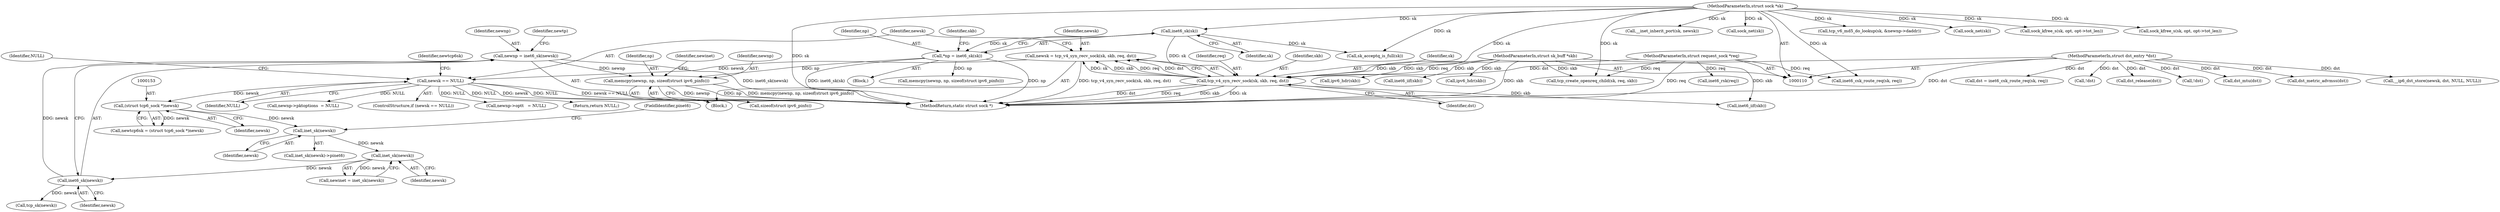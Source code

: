 digraph "0_linux_f6d8bd051c391c1c0458a30b2a7abcd939329259_33@API" {
"1000176" [label="(Call,memcpy(newnp, np, sizeof(struct ipv6_pinfo)))"];
"1000168" [label="(Call,newnp = inet6_sk(newsk))"];
"1000170" [label="(Call,inet6_sk(newsk))"];
"1000166" [label="(Call,inet_sk(newsk))"];
"1000157" [label="(Call,inet_sk(newsk))"];
"1000152" [label="(Call,(struct tcp6_sock *)newsk)"];
"1000145" [label="(Call,newsk == NULL)"];
"1000137" [label="(Call,newsk = tcp_v4_syn_recv_sock(sk, skb, req, dst))"];
"1000139" [label="(Call,tcp_v4_syn_recv_sock(sk, skb, req, dst))"];
"1000121" [label="(Call,inet6_sk(sk))"];
"1000111" [label="(MethodParameterIn,struct sock *sk)"];
"1000112" [label="(MethodParameterIn,struct sk_buff *skb)"];
"1000113" [label="(MethodParameterIn,struct request_sock *req)"];
"1000114" [label="(MethodParameterIn,struct dst_entry *dst)"];
"1000119" [label="(Call,*np = inet6_sk(sk))"];
"1000284" [label="(Call,tcp_create_openreq_child(sk, req, skb))"];
"1000159" [label="(FieldIdentifier,pinet6)"];
"1000137" [label="(Call,newsk = tcp_v4_syn_recv_sock(sk, skb, req, dst))"];
"1000170" [label="(Call,inet6_sk(newsk))"];
"1000177" [label="(Identifier,newnp)"];
"1000562" [label="(Call,__inet_inherit_port(sk, newsk))"];
"1000166" [label="(Call,inet_sk(newsk))"];
"1000158" [label="(Identifier,newsk)"];
"1000113" [label="(MethodParameterIn,struct request_sock *req)"];
"1000238" [label="(Call,inet6_iif(skb))"];
"1000142" [label="(Identifier,req)"];
"1000178" [label="(Identifier,np)"];
"1000174" [label="(Call,tcp_sk(newsk))"];
"1000273" [label="(Call,dst = inet6_csk_route_req(sk, req))"];
"1000112" [label="(MethodParameterIn,struct sk_buff *skb)"];
"1000169" [label="(Identifier,newnp)"];
"1000604" [label="(MethodReturn,static struct sock *)"];
"1000151" [label="(Identifier,newtcp6sk)"];
"1000270" [label="(Call,!dst)"];
"1000147" [label="(Identifier,NULL)"];
"1000224" [label="(Call,newnp->pktoptions  = NULL)"];
"1000119" [label="(Call,*np = inet6_sk(sk))"];
"1000577" [label="(Call,sock_net(sk))"];
"1000275" [label="(Call,inet6_csk_route_req(sk, req))"];
"1000527" [label="(Call,tcp_v6_md5_do_lookup(sk, &newnp->daddr))"];
"1000179" [label="(Call,sizeof(struct ipv6_pinfo))"];
"1000122" [label="(Identifier,sk)"];
"1000266" [label="(Call,sk_acceptq_is_full(sk))"];
"1000164" [label="(Call,newinet = inet_sk(newsk))"];
"1000154" [label="(Identifier,newsk)"];
"1000132" [label="(Identifier,skb)"];
"1000437" [label="(Call,inet6_iif(skb))"];
"1000141" [label="(Identifier,skb)"];
"1000595" [label="(Call,dst_release(dst))"];
"1000152" [label="(Call,(struct tcp6_sock *)newsk)"];
"1000111" [label="(MethodParameterIn,struct sock *sk)"];
"1000157" [label="(Call,inet_sk(newsk))"];
"1000279" [label="(Call,!dst)"];
"1000115" [label="(Block,)"];
"1000139" [label="(Call,tcp_v4_syn_recv_sock(sk, skb, req, dst))"];
"1000120" [label="(Identifier,np)"];
"1000499" [label="(Call,dst_mtu(dst))"];
"1000176" [label="(Call,memcpy(newnp, np, sizeof(struct ipv6_pinfo)))"];
"1000140" [label="(Identifier,sk)"];
"1000149" [label="(Identifier,NULL)"];
"1000145" [label="(Call,newsk == NULL)"];
"1000156" [label="(Call,inet_sk(newsk)->pinet6)"];
"1000136" [label="(Block,)"];
"1000505" [label="(Call,dst_metric_advmss(dst))"];
"1000444" [label="(Call,ipv6_hdr(skb))"];
"1000143" [label="(Identifier,dst)"];
"1000183" [label="(Identifier,newinet)"];
"1000245" [label="(Call,ipv6_hdr(skb))"];
"1000121" [label="(Call,inet6_sk(sk))"];
"1000144" [label="(ControlStructure,if (newsk == NULL))"];
"1000599" [label="(Call,sock_net(sk))"];
"1000114" [label="(MethodParameterIn,struct dst_entry *dst)"];
"1000150" [label="(Call,newtcp6sk = (struct tcp6_sock *)newsk)"];
"1000146" [label="(Identifier,newsk)"];
"1000167" [label="(Identifier,newsk)"];
"1000229" [label="(Call,newnp->opt\t   = NULL)"];
"1000463" [label="(Call,sock_kfree_s(sk, opt, opt->tot_len))"];
"1000298" [label="(Call,__ip6_dst_store(newsk, dst, NULL, NULL))"];
"1000329" [label="(Call,memcpy(newnp, np, sizeof(struct ipv6_pinfo)))"];
"1000168" [label="(Call,newnp = inet6_sk(newsk))"];
"1000148" [label="(Return,return NULL;)"];
"1000173" [label="(Identifier,newtp)"];
"1000589" [label="(Call,sock_kfree_s(sk, opt, opt->tot_len))"];
"1000258" [label="(Call,inet6_rsk(req))"];
"1000138" [label="(Identifier,newsk)"];
"1000171" [label="(Identifier,newsk)"];
"1000176" -> "1000136"  [label="AST: "];
"1000176" -> "1000179"  [label="CFG: "];
"1000177" -> "1000176"  [label="AST: "];
"1000178" -> "1000176"  [label="AST: "];
"1000179" -> "1000176"  [label="AST: "];
"1000183" -> "1000176"  [label="CFG: "];
"1000176" -> "1000604"  [label="DDG: np"];
"1000176" -> "1000604"  [label="DDG: memcpy(newnp, np, sizeof(struct ipv6_pinfo))"];
"1000176" -> "1000604"  [label="DDG: newnp"];
"1000168" -> "1000176"  [label="DDG: newnp"];
"1000119" -> "1000176"  [label="DDG: np"];
"1000168" -> "1000136"  [label="AST: "];
"1000168" -> "1000170"  [label="CFG: "];
"1000169" -> "1000168"  [label="AST: "];
"1000170" -> "1000168"  [label="AST: "];
"1000173" -> "1000168"  [label="CFG: "];
"1000168" -> "1000604"  [label="DDG: inet6_sk(newsk)"];
"1000170" -> "1000168"  [label="DDG: newsk"];
"1000170" -> "1000171"  [label="CFG: "];
"1000171" -> "1000170"  [label="AST: "];
"1000166" -> "1000170"  [label="DDG: newsk"];
"1000170" -> "1000174"  [label="DDG: newsk"];
"1000166" -> "1000164"  [label="AST: "];
"1000166" -> "1000167"  [label="CFG: "];
"1000167" -> "1000166"  [label="AST: "];
"1000164" -> "1000166"  [label="CFG: "];
"1000166" -> "1000164"  [label="DDG: newsk"];
"1000157" -> "1000166"  [label="DDG: newsk"];
"1000157" -> "1000156"  [label="AST: "];
"1000157" -> "1000158"  [label="CFG: "];
"1000158" -> "1000157"  [label="AST: "];
"1000159" -> "1000157"  [label="CFG: "];
"1000152" -> "1000157"  [label="DDG: newsk"];
"1000152" -> "1000150"  [label="AST: "];
"1000152" -> "1000154"  [label="CFG: "];
"1000153" -> "1000152"  [label="AST: "];
"1000154" -> "1000152"  [label="AST: "];
"1000150" -> "1000152"  [label="CFG: "];
"1000152" -> "1000150"  [label="DDG: newsk"];
"1000145" -> "1000152"  [label="DDG: newsk"];
"1000145" -> "1000144"  [label="AST: "];
"1000145" -> "1000147"  [label="CFG: "];
"1000146" -> "1000145"  [label="AST: "];
"1000147" -> "1000145"  [label="AST: "];
"1000149" -> "1000145"  [label="CFG: "];
"1000151" -> "1000145"  [label="CFG: "];
"1000145" -> "1000604"  [label="DDG: newsk == NULL"];
"1000145" -> "1000604"  [label="DDG: newsk"];
"1000145" -> "1000604"  [label="DDG: NULL"];
"1000137" -> "1000145"  [label="DDG: newsk"];
"1000145" -> "1000148"  [label="DDG: NULL"];
"1000145" -> "1000224"  [label="DDG: NULL"];
"1000145" -> "1000229"  [label="DDG: NULL"];
"1000137" -> "1000136"  [label="AST: "];
"1000137" -> "1000139"  [label="CFG: "];
"1000138" -> "1000137"  [label="AST: "];
"1000139" -> "1000137"  [label="AST: "];
"1000146" -> "1000137"  [label="CFG: "];
"1000137" -> "1000604"  [label="DDG: tcp_v4_syn_recv_sock(sk, skb, req, dst)"];
"1000139" -> "1000137"  [label="DDG: sk"];
"1000139" -> "1000137"  [label="DDG: skb"];
"1000139" -> "1000137"  [label="DDG: req"];
"1000139" -> "1000137"  [label="DDG: dst"];
"1000139" -> "1000143"  [label="CFG: "];
"1000140" -> "1000139"  [label="AST: "];
"1000141" -> "1000139"  [label="AST: "];
"1000142" -> "1000139"  [label="AST: "];
"1000143" -> "1000139"  [label="AST: "];
"1000139" -> "1000604"  [label="DDG: req"];
"1000139" -> "1000604"  [label="DDG: skb"];
"1000139" -> "1000604"  [label="DDG: sk"];
"1000139" -> "1000604"  [label="DDG: dst"];
"1000121" -> "1000139"  [label="DDG: sk"];
"1000111" -> "1000139"  [label="DDG: sk"];
"1000112" -> "1000139"  [label="DDG: skb"];
"1000113" -> "1000139"  [label="DDG: req"];
"1000114" -> "1000139"  [label="DDG: dst"];
"1000139" -> "1000238"  [label="DDG: skb"];
"1000121" -> "1000119"  [label="AST: "];
"1000121" -> "1000122"  [label="CFG: "];
"1000122" -> "1000121"  [label="AST: "];
"1000119" -> "1000121"  [label="CFG: "];
"1000121" -> "1000119"  [label="DDG: sk"];
"1000111" -> "1000121"  [label="DDG: sk"];
"1000121" -> "1000266"  [label="DDG: sk"];
"1000111" -> "1000110"  [label="AST: "];
"1000111" -> "1000604"  [label="DDG: sk"];
"1000111" -> "1000266"  [label="DDG: sk"];
"1000111" -> "1000275"  [label="DDG: sk"];
"1000111" -> "1000284"  [label="DDG: sk"];
"1000111" -> "1000463"  [label="DDG: sk"];
"1000111" -> "1000527"  [label="DDG: sk"];
"1000111" -> "1000562"  [label="DDG: sk"];
"1000111" -> "1000577"  [label="DDG: sk"];
"1000111" -> "1000589"  [label="DDG: sk"];
"1000111" -> "1000599"  [label="DDG: sk"];
"1000112" -> "1000110"  [label="AST: "];
"1000112" -> "1000604"  [label="DDG: skb"];
"1000112" -> "1000238"  [label="DDG: skb"];
"1000112" -> "1000245"  [label="DDG: skb"];
"1000112" -> "1000284"  [label="DDG: skb"];
"1000112" -> "1000437"  [label="DDG: skb"];
"1000112" -> "1000444"  [label="DDG: skb"];
"1000113" -> "1000110"  [label="AST: "];
"1000113" -> "1000604"  [label="DDG: req"];
"1000113" -> "1000258"  [label="DDG: req"];
"1000113" -> "1000275"  [label="DDG: req"];
"1000113" -> "1000284"  [label="DDG: req"];
"1000114" -> "1000110"  [label="AST: "];
"1000114" -> "1000604"  [label="DDG: dst"];
"1000114" -> "1000270"  [label="DDG: dst"];
"1000114" -> "1000273"  [label="DDG: dst"];
"1000114" -> "1000279"  [label="DDG: dst"];
"1000114" -> "1000298"  [label="DDG: dst"];
"1000114" -> "1000499"  [label="DDG: dst"];
"1000114" -> "1000505"  [label="DDG: dst"];
"1000114" -> "1000595"  [label="DDG: dst"];
"1000119" -> "1000115"  [label="AST: "];
"1000120" -> "1000119"  [label="AST: "];
"1000132" -> "1000119"  [label="CFG: "];
"1000119" -> "1000604"  [label="DDG: inet6_sk(sk)"];
"1000119" -> "1000604"  [label="DDG: np"];
"1000119" -> "1000329"  [label="DDG: np"];
}
